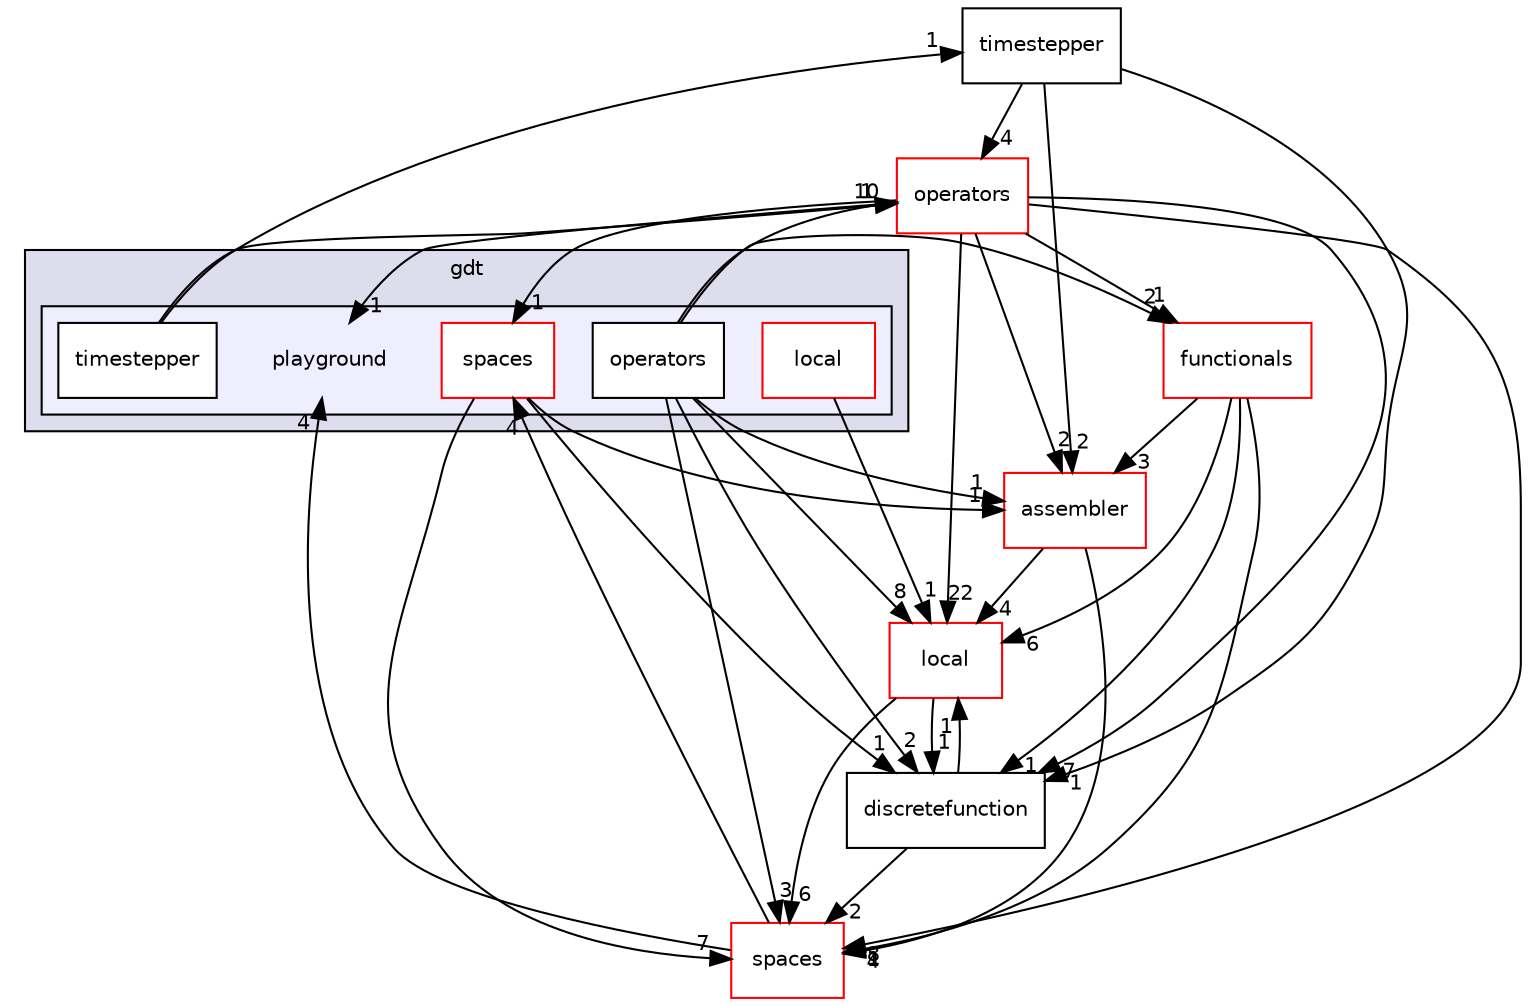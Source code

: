 digraph "playground" {
  compound=true
  node [ fontsize="10", fontname="Helvetica"];
  edge [ labelfontsize="10", labelfontname="Helvetica"];
  subgraph clusterdir_34906b46abd2322068aa0195bd244708 {
    graph [ bgcolor="#ddddee", pencolor="black", label="gdt" fontname="Helvetica", fontsize="10", URL="dir_34906b46abd2322068aa0195bd244708.html"]
  subgraph clusterdir_1eea3f25d96e3194dad91b986d4f2dcc {
    graph [ bgcolor="#eeeeff", pencolor="black", label="" URL="dir_1eea3f25d96e3194dad91b986d4f2dcc.html"];
    dir_1eea3f25d96e3194dad91b986d4f2dcc [shape=plaintext label="playground"];
    dir_6dd10f431c82bad66dbba62f63e162d7 [shape=box label="local" color="red" fillcolor="white" style="filled" URL="dir_6dd10f431c82bad66dbba62f63e162d7.html"];
    dir_740a4dbb7f0adb66affc16f39ba226c0 [shape=box label="operators" color="black" fillcolor="white" style="filled" URL="dir_740a4dbb7f0adb66affc16f39ba226c0.html"];
    dir_4ffd1a13c5d71df01de237c0b18f9ccc [shape=box label="spaces" color="red" fillcolor="white" style="filled" URL="dir_4ffd1a13c5d71df01de237c0b18f9ccc.html"];
    dir_70342cd8bfc03251c6b862f9c72e8886 [shape=box label="timestepper" color="black" fillcolor="white" style="filled" URL="dir_70342cd8bfc03251c6b862f9c72e8886.html"];
  }
  }
  dir_e5964b6fd5a6d82d96e1215fe4a1a66d [shape=box label="local" fillcolor="white" style="filled" color="red" URL="dir_e5964b6fd5a6d82d96e1215fe4a1a66d.html"];
  dir_e555b9af892587a8ff0beb600029e8f8 [shape=box label="discretefunction" URL="dir_e555b9af892587a8ff0beb600029e8f8.html"];
  dir_43d0cc378a1b7044a9ebea179385123e [shape=box label="spaces" fillcolor="white" style="filled" color="red" URL="dir_43d0cc378a1b7044a9ebea179385123e.html"];
  dir_8eae17099f455a1cfbd2c25e13098b8a [shape=box label="operators" fillcolor="white" style="filled" color="red" URL="dir_8eae17099f455a1cfbd2c25e13098b8a.html"];
  dir_4c554f9d783d63f5e41bbf46d8f2008d [shape=box label="assembler" fillcolor="white" style="filled" color="red" URL="dir_4c554f9d783d63f5e41bbf46d8f2008d.html"];
  dir_a1591cda0d63e65779075ba0a12732f6 [shape=box label="functionals" fillcolor="white" style="filled" color="red" URL="dir_a1591cda0d63e65779075ba0a12732f6.html"];
  dir_af7047e8b8f103b627ea592a78989197 [shape=box label="timestepper" URL="dir_af7047e8b8f103b627ea592a78989197.html"];
  dir_e5964b6fd5a6d82d96e1215fe4a1a66d->dir_e555b9af892587a8ff0beb600029e8f8 [headlabel="1", labeldistance=1.5 headhref="dir_000016_000021.html"];
  dir_e5964b6fd5a6d82d96e1215fe4a1a66d->dir_43d0cc378a1b7044a9ebea179385123e [headlabel="6", labeldistance=1.5 headhref="dir_000016_000008.html"];
  dir_e555b9af892587a8ff0beb600029e8f8->dir_e5964b6fd5a6d82d96e1215fe4a1a66d [headlabel="1", labeldistance=1.5 headhref="dir_000021_000016.html"];
  dir_e555b9af892587a8ff0beb600029e8f8->dir_43d0cc378a1b7044a9ebea179385123e [headlabel="2", labeldistance=1.5 headhref="dir_000021_000008.html"];
  dir_740a4dbb7f0adb66affc16f39ba226c0->dir_e5964b6fd5a6d82d96e1215fe4a1a66d [headlabel="8", labeldistance=1.5 headhref="dir_000033_000016.html"];
  dir_740a4dbb7f0adb66affc16f39ba226c0->dir_e555b9af892587a8ff0beb600029e8f8 [headlabel="2", labeldistance=1.5 headhref="dir_000033_000021.html"];
  dir_740a4dbb7f0adb66affc16f39ba226c0->dir_43d0cc378a1b7044a9ebea179385123e [headlabel="3", labeldistance=1.5 headhref="dir_000033_000008.html"];
  dir_740a4dbb7f0adb66affc16f39ba226c0->dir_8eae17099f455a1cfbd2c25e13098b8a [headlabel="10", labeldistance=1.5 headhref="dir_000033_000014.html"];
  dir_740a4dbb7f0adb66affc16f39ba226c0->dir_4c554f9d783d63f5e41bbf46d8f2008d [headlabel="1", labeldistance=1.5 headhref="dir_000033_000005.html"];
  dir_740a4dbb7f0adb66affc16f39ba226c0->dir_a1591cda0d63e65779075ba0a12732f6 [headlabel="2", labeldistance=1.5 headhref="dir_000033_000011.html"];
  dir_4ffd1a13c5d71df01de237c0b18f9ccc->dir_e555b9af892587a8ff0beb600029e8f8 [headlabel="1", labeldistance=1.5 headhref="dir_000019_000021.html"];
  dir_4ffd1a13c5d71df01de237c0b18f9ccc->dir_43d0cc378a1b7044a9ebea179385123e [headlabel="7", labeldistance=1.5 headhref="dir_000019_000008.html"];
  dir_4ffd1a13c5d71df01de237c0b18f9ccc->dir_4c554f9d783d63f5e41bbf46d8f2008d [headlabel="1", labeldistance=1.5 headhref="dir_000019_000005.html"];
  dir_43d0cc378a1b7044a9ebea179385123e->dir_4ffd1a13c5d71df01de237c0b18f9ccc [headlabel="4", labeldistance=1.5 headhref="dir_000008_000019.html"];
  dir_43d0cc378a1b7044a9ebea179385123e->dir_1eea3f25d96e3194dad91b986d4f2dcc [headlabel="4", labeldistance=1.5 headhref="dir_000008_000018.html"];
  dir_8eae17099f455a1cfbd2c25e13098b8a->dir_e5964b6fd5a6d82d96e1215fe4a1a66d [headlabel="22", labeldistance=1.5 headhref="dir_000014_000016.html"];
  dir_8eae17099f455a1cfbd2c25e13098b8a->dir_e555b9af892587a8ff0beb600029e8f8 [headlabel="7", labeldistance=1.5 headhref="dir_000014_000021.html"];
  dir_8eae17099f455a1cfbd2c25e13098b8a->dir_4ffd1a13c5d71df01de237c0b18f9ccc [headlabel="1", labeldistance=1.5 headhref="dir_000014_000019.html"];
  dir_8eae17099f455a1cfbd2c25e13098b8a->dir_43d0cc378a1b7044a9ebea179385123e [headlabel="8", labeldistance=1.5 headhref="dir_000014_000008.html"];
  dir_8eae17099f455a1cfbd2c25e13098b8a->dir_1eea3f25d96e3194dad91b986d4f2dcc [headlabel="1", labeldistance=1.5 headhref="dir_000014_000018.html"];
  dir_8eae17099f455a1cfbd2c25e13098b8a->dir_4c554f9d783d63f5e41bbf46d8f2008d [headlabel="2", labeldistance=1.5 headhref="dir_000014_000005.html"];
  dir_8eae17099f455a1cfbd2c25e13098b8a->dir_a1591cda0d63e65779075ba0a12732f6 [headlabel="1", labeldistance=1.5 headhref="dir_000014_000011.html"];
  dir_4c554f9d783d63f5e41bbf46d8f2008d->dir_e5964b6fd5a6d82d96e1215fe4a1a66d [headlabel="4", labeldistance=1.5 headhref="dir_000005_000016.html"];
  dir_4c554f9d783d63f5e41bbf46d8f2008d->dir_43d0cc378a1b7044a9ebea179385123e [headlabel="4", labeldistance=1.5 headhref="dir_000005_000008.html"];
  dir_6dd10f431c82bad66dbba62f63e162d7->dir_e5964b6fd5a6d82d96e1215fe4a1a66d [headlabel="1", labeldistance=1.5 headhref="dir_000038_000016.html"];
  dir_a1591cda0d63e65779075ba0a12732f6->dir_e5964b6fd5a6d82d96e1215fe4a1a66d [headlabel="6", labeldistance=1.5 headhref="dir_000011_000016.html"];
  dir_a1591cda0d63e65779075ba0a12732f6->dir_e555b9af892587a8ff0beb600029e8f8 [headlabel="1", labeldistance=1.5 headhref="dir_000011_000021.html"];
  dir_a1591cda0d63e65779075ba0a12732f6->dir_43d0cc378a1b7044a9ebea179385123e [headlabel="1", labeldistance=1.5 headhref="dir_000011_000008.html"];
  dir_a1591cda0d63e65779075ba0a12732f6->dir_4c554f9d783d63f5e41bbf46d8f2008d [headlabel="3", labeldistance=1.5 headhref="dir_000011_000005.html"];
  dir_70342cd8bfc03251c6b862f9c72e8886->dir_8eae17099f455a1cfbd2c25e13098b8a [headlabel="1", labeldistance=1.5 headhref="dir_000040_000014.html"];
  dir_70342cd8bfc03251c6b862f9c72e8886->dir_af7047e8b8f103b627ea592a78989197 [headlabel="1", labeldistance=1.5 headhref="dir_000040_000004.html"];
  dir_af7047e8b8f103b627ea592a78989197->dir_e555b9af892587a8ff0beb600029e8f8 [headlabel="1", labeldistance=1.5 headhref="dir_000004_000021.html"];
  dir_af7047e8b8f103b627ea592a78989197->dir_8eae17099f455a1cfbd2c25e13098b8a [headlabel="4", labeldistance=1.5 headhref="dir_000004_000014.html"];
  dir_af7047e8b8f103b627ea592a78989197->dir_4c554f9d783d63f5e41bbf46d8f2008d [headlabel="2", labeldistance=1.5 headhref="dir_000004_000005.html"];
}
